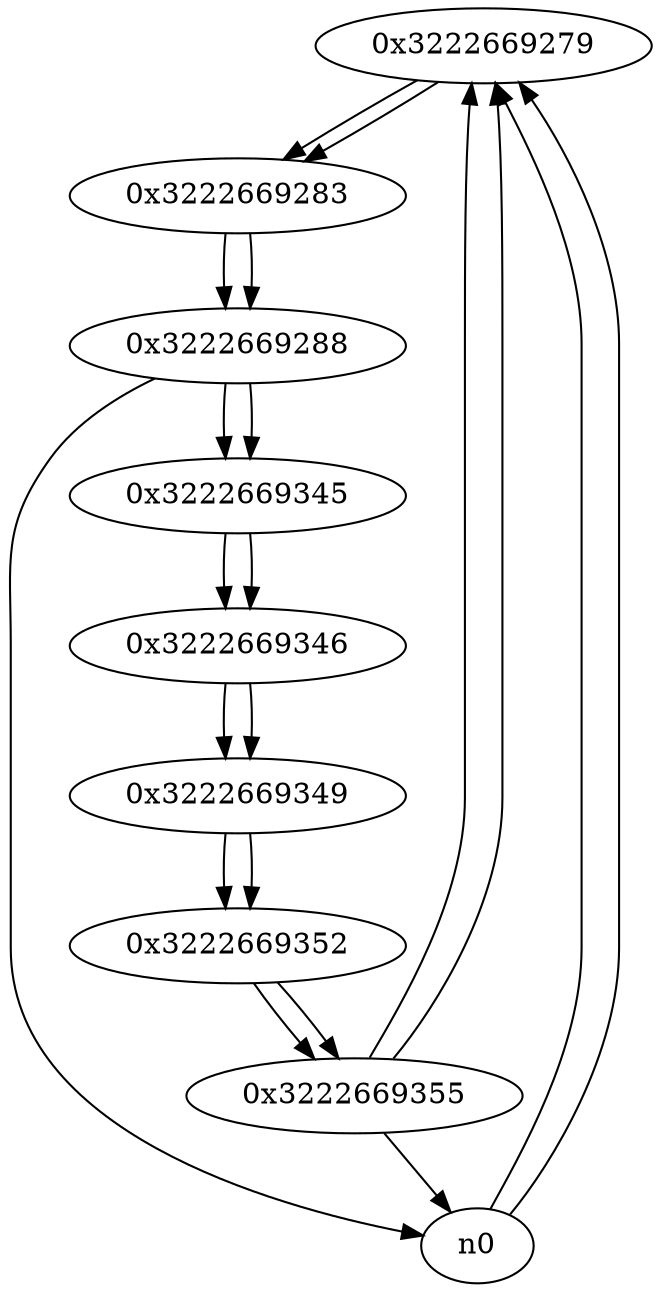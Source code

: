 digraph G{
/* nodes */
  n1 [label="0x3222669279"]
  n2 [label="0x3222669283"]
  n3 [label="0x3222669288"]
  n4 [label="0x3222669345"]
  n5 [label="0x3222669346"]
  n6 [label="0x3222669349"]
  n7 [label="0x3222669352"]
  n8 [label="0x3222669355"]
/* edges */
n1 -> n2;
n0 -> n1;
n8 -> n1;
n0 -> n1;
n2 -> n3;
n1 -> n2;
n3 -> n4;
n3 -> n0;
n2 -> n3;
n4 -> n5;
n3 -> n4;
n5 -> n6;
n4 -> n5;
n6 -> n7;
n5 -> n6;
n7 -> n8;
n6 -> n7;
n8 -> n1;
n8 -> n0;
n7 -> n8;
}
